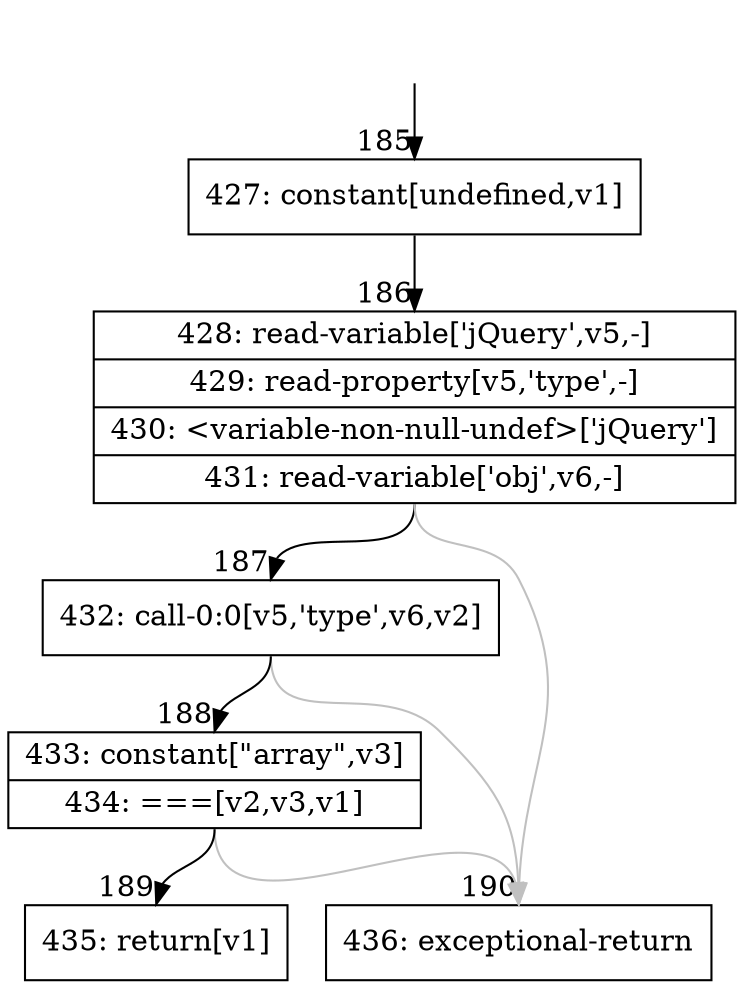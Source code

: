digraph {
rankdir="TD"
BB_entry21[shape=none,label=""];
BB_entry21 -> BB185 [tailport=s, headport=n, headlabel="    185"]
BB185 [shape=record label="{427: constant[undefined,v1]}" ] 
BB185 -> BB186 [tailport=s, headport=n, headlabel="      186"]
BB186 [shape=record label="{428: read-variable['jQuery',v5,-]|429: read-property[v5,'type',-]|430: \<variable-non-null-undef\>['jQuery']|431: read-variable['obj',v6,-]}" ] 
BB186 -> BB187 [tailport=s, headport=n, headlabel="      187"]
BB186 -> BB190 [tailport=s, headport=n, color=gray, headlabel="      190"]
BB187 [shape=record label="{432: call-0:0[v5,'type',v6,v2]}" ] 
BB187 -> BB188 [tailport=s, headport=n, headlabel="      188"]
BB187 -> BB190 [tailport=s, headport=n, color=gray]
BB188 [shape=record label="{433: constant[\"array\",v3]|434: ===[v2,v3,v1]}" ] 
BB188 -> BB189 [tailport=s, headport=n, headlabel="      189"]
BB188 -> BB190 [tailport=s, headport=n, color=gray]
BB189 [shape=record label="{435: return[v1]}" ] 
BB190 [shape=record label="{436: exceptional-return}" ] 
}
